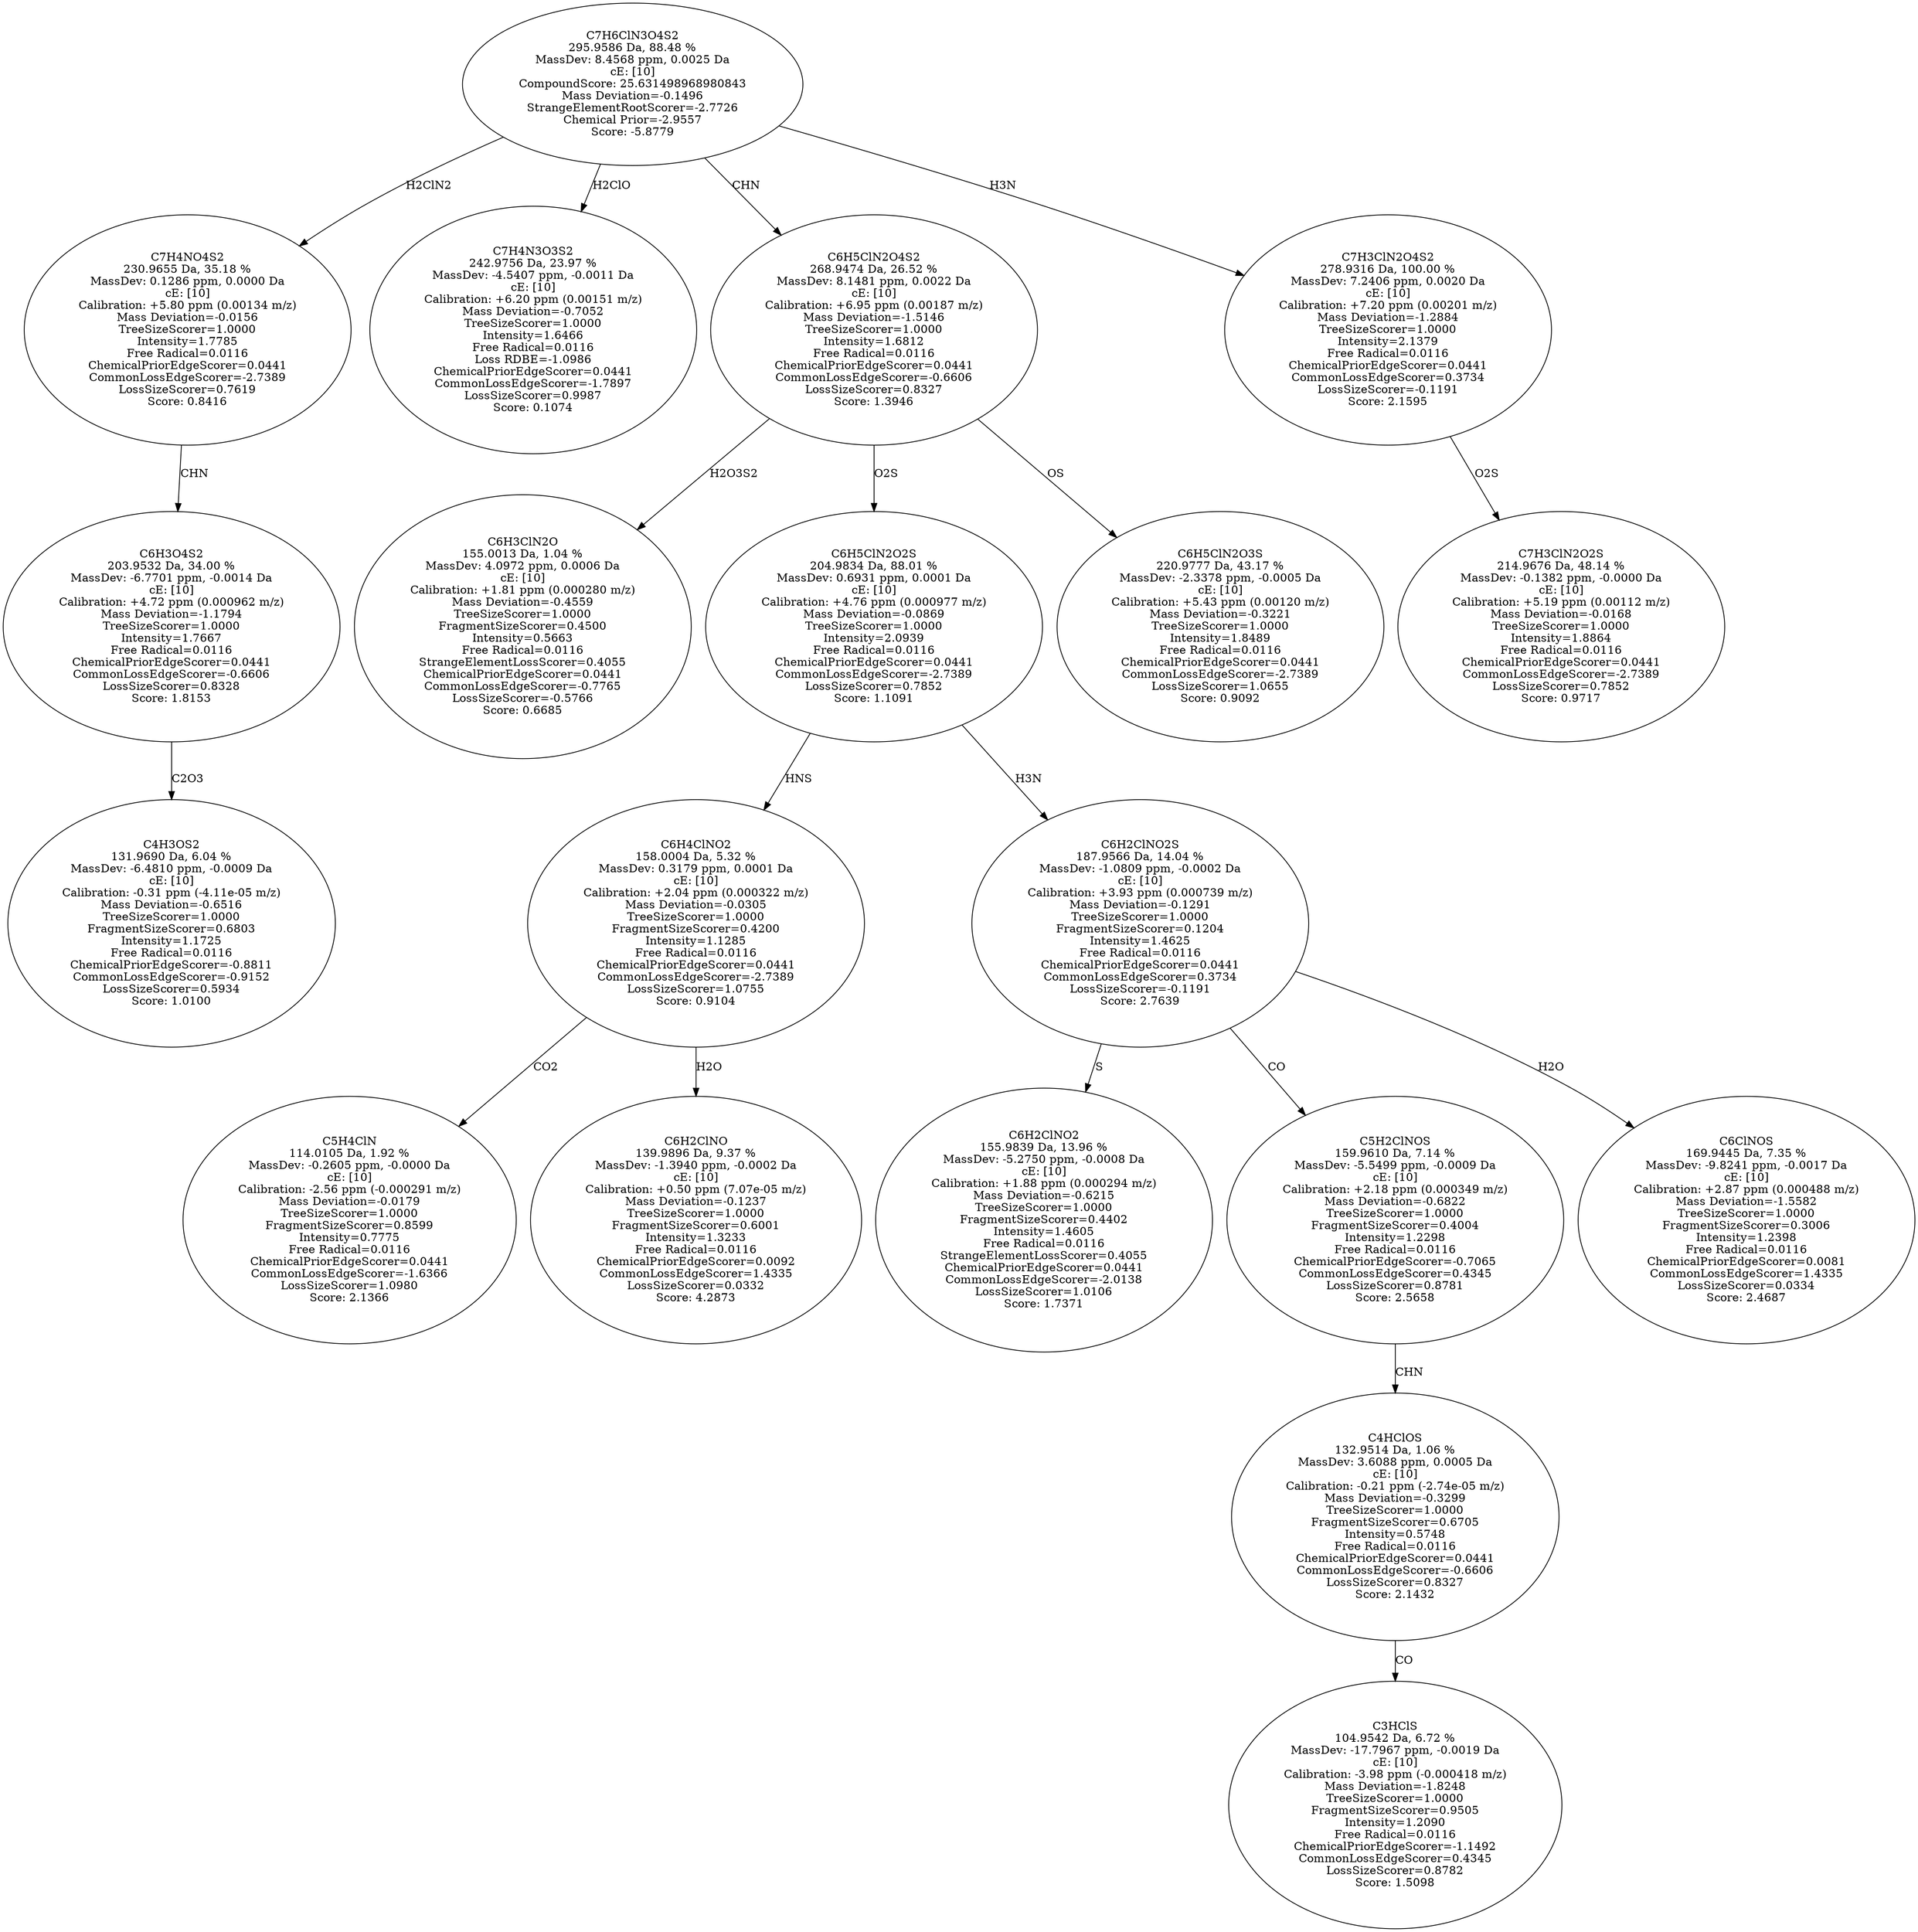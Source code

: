 strict digraph {
v1 [label="C4H3OS2\n131.9690 Da, 6.04 %\nMassDev: -6.4810 ppm, -0.0009 Da\ncE: [10]\nCalibration: -0.31 ppm (-4.11e-05 m/z)\nMass Deviation=-0.6516\nTreeSizeScorer=1.0000\nFragmentSizeScorer=0.6803\nIntensity=1.1725\nFree Radical=0.0116\nChemicalPriorEdgeScorer=-0.8811\nCommonLossEdgeScorer=-0.9152\nLossSizeScorer=0.5934\nScore: 1.0100"];
v2 [label="C6H3O4S2\n203.9532 Da, 34.00 %\nMassDev: -6.7701 ppm, -0.0014 Da\ncE: [10]\nCalibration: +4.72 ppm (0.000962 m/z)\nMass Deviation=-1.1794\nTreeSizeScorer=1.0000\nIntensity=1.7667\nFree Radical=0.0116\nChemicalPriorEdgeScorer=0.0441\nCommonLossEdgeScorer=-0.6606\nLossSizeScorer=0.8328\nScore: 1.8153"];
v3 [label="C7H4NO4S2\n230.9655 Da, 35.18 %\nMassDev: 0.1286 ppm, 0.0000 Da\ncE: [10]\nCalibration: +5.80 ppm (0.00134 m/z)\nMass Deviation=-0.0156\nTreeSizeScorer=1.0000\nIntensity=1.7785\nFree Radical=0.0116\nChemicalPriorEdgeScorer=0.0441\nCommonLossEdgeScorer=-2.7389\nLossSizeScorer=0.7619\nScore: 0.8416"];
v4 [label="C7H4N3O3S2\n242.9756 Da, 23.97 %\nMassDev: -4.5407 ppm, -0.0011 Da\ncE: [10]\nCalibration: +6.20 ppm (0.00151 m/z)\nMass Deviation=-0.7052\nTreeSizeScorer=1.0000\nIntensity=1.6466\nFree Radical=0.0116\nLoss RDBE=-1.0986\nChemicalPriorEdgeScorer=0.0441\nCommonLossEdgeScorer=-1.7897\nLossSizeScorer=0.9987\nScore: 0.1074"];
v5 [label="C6H3ClN2O\n155.0013 Da, 1.04 %\nMassDev: 4.0972 ppm, 0.0006 Da\ncE: [10]\nCalibration: +1.81 ppm (0.000280 m/z)\nMass Deviation=-0.4559\nTreeSizeScorer=1.0000\nFragmentSizeScorer=0.4500\nIntensity=0.5663\nFree Radical=0.0116\nStrangeElementLossScorer=0.4055\nChemicalPriorEdgeScorer=0.0441\nCommonLossEdgeScorer=-0.7765\nLossSizeScorer=-0.5766\nScore: 0.6685"];
v6 [label="C5H4ClN\n114.0105 Da, 1.92 %\nMassDev: -0.2605 ppm, -0.0000 Da\ncE: [10]\nCalibration: -2.56 ppm (-0.000291 m/z)\nMass Deviation=-0.0179\nTreeSizeScorer=1.0000\nFragmentSizeScorer=0.8599\nIntensity=0.7775\nFree Radical=0.0116\nChemicalPriorEdgeScorer=0.0441\nCommonLossEdgeScorer=-1.6366\nLossSizeScorer=1.0980\nScore: 2.1366"];
v7 [label="C6H2ClNO\n139.9896 Da, 9.37 %\nMassDev: -1.3940 ppm, -0.0002 Da\ncE: [10]\nCalibration: +0.50 ppm (7.07e-05 m/z)\nMass Deviation=-0.1237\nTreeSizeScorer=1.0000\nFragmentSizeScorer=0.6001\nIntensity=1.3233\nFree Radical=0.0116\nChemicalPriorEdgeScorer=0.0092\nCommonLossEdgeScorer=1.4335\nLossSizeScorer=0.0332\nScore: 4.2873"];
v8 [label="C6H4ClNO2\n158.0004 Da, 5.32 %\nMassDev: 0.3179 ppm, 0.0001 Da\ncE: [10]\nCalibration: +2.04 ppm (0.000322 m/z)\nMass Deviation=-0.0305\nTreeSizeScorer=1.0000\nFragmentSizeScorer=0.4200\nIntensity=1.1285\nFree Radical=0.0116\nChemicalPriorEdgeScorer=0.0441\nCommonLossEdgeScorer=-2.7389\nLossSizeScorer=1.0755\nScore: 0.9104"];
v9 [label="C6H2ClNO2\n155.9839 Da, 13.96 %\nMassDev: -5.2750 ppm, -0.0008 Da\ncE: [10]\nCalibration: +1.88 ppm (0.000294 m/z)\nMass Deviation=-0.6215\nTreeSizeScorer=1.0000\nFragmentSizeScorer=0.4402\nIntensity=1.4605\nFree Radical=0.0116\nStrangeElementLossScorer=0.4055\nChemicalPriorEdgeScorer=0.0441\nCommonLossEdgeScorer=-2.0138\nLossSizeScorer=1.0106\nScore: 1.7371"];
v10 [label="C3HClS\n104.9542 Da, 6.72 %\nMassDev: -17.7967 ppm, -0.0019 Da\ncE: [10]\nCalibration: -3.98 ppm (-0.000418 m/z)\nMass Deviation=-1.8248\nTreeSizeScorer=1.0000\nFragmentSizeScorer=0.9505\nIntensity=1.2090\nFree Radical=0.0116\nChemicalPriorEdgeScorer=-1.1492\nCommonLossEdgeScorer=0.4345\nLossSizeScorer=0.8782\nScore: 1.5098"];
v11 [label="C4HClOS\n132.9514 Da, 1.06 %\nMassDev: 3.6088 ppm, 0.0005 Da\ncE: [10]\nCalibration: -0.21 ppm (-2.74e-05 m/z)\nMass Deviation=-0.3299\nTreeSizeScorer=1.0000\nFragmentSizeScorer=0.6705\nIntensity=0.5748\nFree Radical=0.0116\nChemicalPriorEdgeScorer=0.0441\nCommonLossEdgeScorer=-0.6606\nLossSizeScorer=0.8327\nScore: 2.1432"];
v12 [label="C5H2ClNOS\n159.9610 Da, 7.14 %\nMassDev: -5.5499 ppm, -0.0009 Da\ncE: [10]\nCalibration: +2.18 ppm (0.000349 m/z)\nMass Deviation=-0.6822\nTreeSizeScorer=1.0000\nFragmentSizeScorer=0.4004\nIntensity=1.2298\nFree Radical=0.0116\nChemicalPriorEdgeScorer=-0.7065\nCommonLossEdgeScorer=0.4345\nLossSizeScorer=0.8781\nScore: 2.5658"];
v13 [label="C6ClNOS\n169.9445 Da, 7.35 %\nMassDev: -9.8241 ppm, -0.0017 Da\ncE: [10]\nCalibration: +2.87 ppm (0.000488 m/z)\nMass Deviation=-1.5582\nTreeSizeScorer=1.0000\nFragmentSizeScorer=0.3006\nIntensity=1.2398\nFree Radical=0.0116\nChemicalPriorEdgeScorer=0.0081\nCommonLossEdgeScorer=1.4335\nLossSizeScorer=0.0334\nScore: 2.4687"];
v14 [label="C6H2ClNO2S\n187.9566 Da, 14.04 %\nMassDev: -1.0809 ppm, -0.0002 Da\ncE: [10]\nCalibration: +3.93 ppm (0.000739 m/z)\nMass Deviation=-0.1291\nTreeSizeScorer=1.0000\nFragmentSizeScorer=0.1204\nIntensity=1.4625\nFree Radical=0.0116\nChemicalPriorEdgeScorer=0.0441\nCommonLossEdgeScorer=0.3734\nLossSizeScorer=-0.1191\nScore: 2.7639"];
v15 [label="C6H5ClN2O2S\n204.9834 Da, 88.01 %\nMassDev: 0.6931 ppm, 0.0001 Da\ncE: [10]\nCalibration: +4.76 ppm (0.000977 m/z)\nMass Deviation=-0.0869\nTreeSizeScorer=1.0000\nIntensity=2.0939\nFree Radical=0.0116\nChemicalPriorEdgeScorer=0.0441\nCommonLossEdgeScorer=-2.7389\nLossSizeScorer=0.7852\nScore: 1.1091"];
v16 [label="C6H5ClN2O3S\n220.9777 Da, 43.17 %\nMassDev: -2.3378 ppm, -0.0005 Da\ncE: [10]\nCalibration: +5.43 ppm (0.00120 m/z)\nMass Deviation=-0.3221\nTreeSizeScorer=1.0000\nIntensity=1.8489\nFree Radical=0.0116\nChemicalPriorEdgeScorer=0.0441\nCommonLossEdgeScorer=-2.7389\nLossSizeScorer=1.0655\nScore: 0.9092"];
v17 [label="C6H5ClN2O4S2\n268.9474 Da, 26.52 %\nMassDev: 8.1481 ppm, 0.0022 Da\ncE: [10]\nCalibration: +6.95 ppm (0.00187 m/z)\nMass Deviation=-1.5146\nTreeSizeScorer=1.0000\nIntensity=1.6812\nFree Radical=0.0116\nChemicalPriorEdgeScorer=0.0441\nCommonLossEdgeScorer=-0.6606\nLossSizeScorer=0.8327\nScore: 1.3946"];
v18 [label="C7H3ClN2O2S\n214.9676 Da, 48.14 %\nMassDev: -0.1382 ppm, -0.0000 Da\ncE: [10]\nCalibration: +5.19 ppm (0.00112 m/z)\nMass Deviation=-0.0168\nTreeSizeScorer=1.0000\nIntensity=1.8864\nFree Radical=0.0116\nChemicalPriorEdgeScorer=0.0441\nCommonLossEdgeScorer=-2.7389\nLossSizeScorer=0.7852\nScore: 0.9717"];
v19 [label="C7H3ClN2O4S2\n278.9316 Da, 100.00 %\nMassDev: 7.2406 ppm, 0.0020 Da\ncE: [10]\nCalibration: +7.20 ppm (0.00201 m/z)\nMass Deviation=-1.2884\nTreeSizeScorer=1.0000\nIntensity=2.1379\nFree Radical=0.0116\nChemicalPriorEdgeScorer=0.0441\nCommonLossEdgeScorer=0.3734\nLossSizeScorer=-0.1191\nScore: 2.1595"];
v20 [label="C7H6ClN3O4S2\n295.9586 Da, 88.48 %\nMassDev: 8.4568 ppm, 0.0025 Da\ncE: [10]\nCompoundScore: 25.631498968980843\nMass Deviation=-0.1496\nStrangeElementRootScorer=-2.7726\nChemical Prior=-2.9557\nScore: -5.8779"];
v2 -> v1 [label="C2O3"];
v3 -> v2 [label="CHN"];
v20 -> v3 [label="H2ClN2"];
v20 -> v4 [label="H2ClO"];
v17 -> v5 [label="H2O3S2"];
v8 -> v6 [label="CO2"];
v8 -> v7 [label="H2O"];
v15 -> v8 [label="HNS"];
v14 -> v9 [label="S"];
v11 -> v10 [label="CO"];
v12 -> v11 [label="CHN"];
v14 -> v12 [label="CO"];
v14 -> v13 [label="H2O"];
v15 -> v14 [label="H3N"];
v17 -> v15 [label="O2S"];
v17 -> v16 [label="OS"];
v20 -> v17 [label="CHN"];
v19 -> v18 [label="O2S"];
v20 -> v19 [label="H3N"];
}